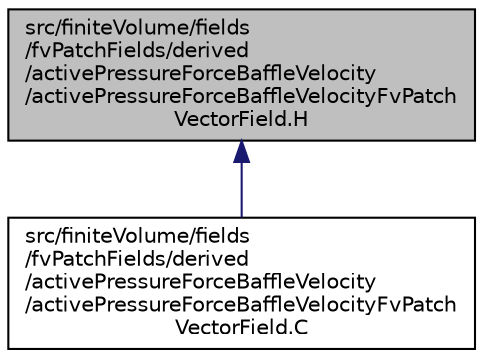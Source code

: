 digraph "src/finiteVolume/fields/fvPatchFields/derived/activePressureForceBaffleVelocity/activePressureForceBaffleVelocityFvPatchVectorField.H"
{
  bgcolor="transparent";
  edge [fontname="Helvetica",fontsize="10",labelfontname="Helvetica",labelfontsize="10"];
  node [fontname="Helvetica",fontsize="10",shape=record];
  Node1 [label="src/finiteVolume/fields\l/fvPatchFields/derived\l/activePressureForceBaffleVelocity\l/activePressureForceBaffleVelocityFvPatch\lVectorField.H",height=0.2,width=0.4,color="black", fillcolor="grey75", style="filled", fontcolor="black"];
  Node1 -> Node2 [dir="back",color="midnightblue",fontsize="10",style="solid",fontname="Helvetica"];
  Node2 [label="src/finiteVolume/fields\l/fvPatchFields/derived\l/activePressureForceBaffleVelocity\l/activePressureForceBaffleVelocityFvPatch\lVectorField.C",height=0.2,width=0.4,color="black",URL="$a05426.html"];
}

